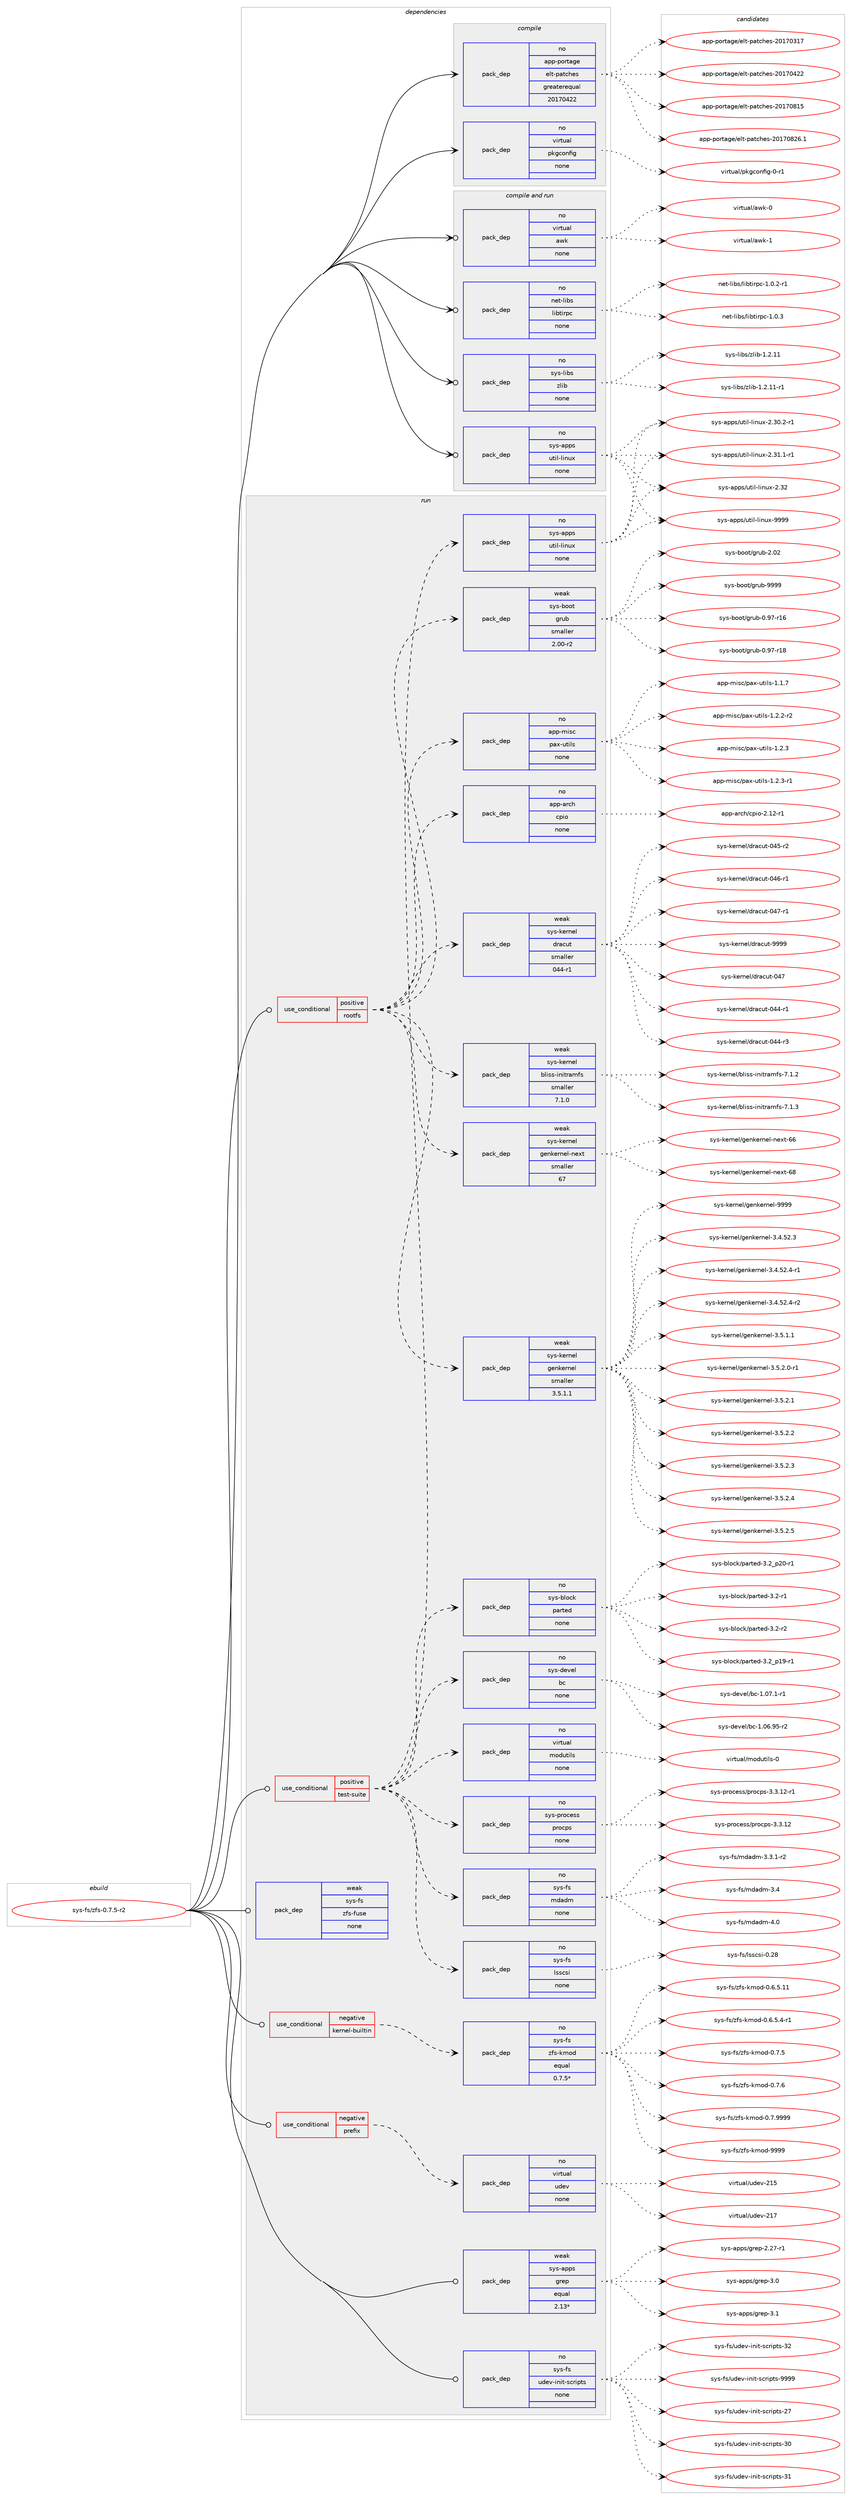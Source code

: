 digraph prolog {

# *************
# Graph options
# *************

newrank=true;
concentrate=true;
compound=true;
graph [rankdir=LR,fontname=Helvetica,fontsize=10,ranksep=1.5];#, ranksep=2.5, nodesep=0.2];
edge  [arrowhead=vee];
node  [fontname=Helvetica,fontsize=10];

# **********
# The ebuild
# **********

subgraph cluster_leftcol {
color=gray;
rank=same;
label=<<i>ebuild</i>>;
id [label="sys-fs/zfs-0.7.5-r2", color=red, width=4, href="../sys-fs/zfs-0.7.5-r2.svg"];
}

# ****************
# The dependencies
# ****************

subgraph cluster_midcol {
color=gray;
label=<<i>dependencies</i>>;
subgraph cluster_compile {
fillcolor="#eeeeee";
style=filled;
label=<<i>compile</i>>;
subgraph pack5871 {
dependency6584 [label=<<TABLE BORDER="0" CELLBORDER="1" CELLSPACING="0" CELLPADDING="4" WIDTH="220"><TR><TD ROWSPAN="6" CELLPADDING="30">pack_dep</TD></TR><TR><TD WIDTH="110">no</TD></TR><TR><TD>app-portage</TD></TR><TR><TD>elt-patches</TD></TR><TR><TD>greaterequal</TD></TR><TR><TD>20170422</TD></TR></TABLE>>, shape=none, color=blue];
}
id:e -> dependency6584:w [weight=20,style="solid",arrowhead="vee"];
subgraph pack5872 {
dependency6585 [label=<<TABLE BORDER="0" CELLBORDER="1" CELLSPACING="0" CELLPADDING="4" WIDTH="220"><TR><TD ROWSPAN="6" CELLPADDING="30">pack_dep</TD></TR><TR><TD WIDTH="110">no</TD></TR><TR><TD>virtual</TD></TR><TR><TD>pkgconfig</TD></TR><TR><TD>none</TD></TR><TR><TD></TD></TR></TABLE>>, shape=none, color=blue];
}
id:e -> dependency6585:w [weight=20,style="solid",arrowhead="vee"];
}
subgraph cluster_compileandrun {
fillcolor="#eeeeee";
style=filled;
label=<<i>compile and run</i>>;
subgraph pack5873 {
dependency6586 [label=<<TABLE BORDER="0" CELLBORDER="1" CELLSPACING="0" CELLPADDING="4" WIDTH="220"><TR><TD ROWSPAN="6" CELLPADDING="30">pack_dep</TD></TR><TR><TD WIDTH="110">no</TD></TR><TR><TD>net-libs</TD></TR><TR><TD>libtirpc</TD></TR><TR><TD>none</TD></TR><TR><TD></TD></TR></TABLE>>, shape=none, color=blue];
}
id:e -> dependency6586:w [weight=20,style="solid",arrowhead="odotvee"];
subgraph pack5874 {
dependency6587 [label=<<TABLE BORDER="0" CELLBORDER="1" CELLSPACING="0" CELLPADDING="4" WIDTH="220"><TR><TD ROWSPAN="6" CELLPADDING="30">pack_dep</TD></TR><TR><TD WIDTH="110">no</TD></TR><TR><TD>sys-apps</TD></TR><TR><TD>util-linux</TD></TR><TR><TD>none</TD></TR><TR><TD></TD></TR></TABLE>>, shape=none, color=blue];
}
id:e -> dependency6587:w [weight=20,style="solid",arrowhead="odotvee"];
subgraph pack5875 {
dependency6588 [label=<<TABLE BORDER="0" CELLBORDER="1" CELLSPACING="0" CELLPADDING="4" WIDTH="220"><TR><TD ROWSPAN="6" CELLPADDING="30">pack_dep</TD></TR><TR><TD WIDTH="110">no</TD></TR><TR><TD>sys-libs</TD></TR><TR><TD>zlib</TD></TR><TR><TD>none</TD></TR><TR><TD></TD></TR></TABLE>>, shape=none, color=blue];
}
id:e -> dependency6588:w [weight=20,style="solid",arrowhead="odotvee"];
subgraph pack5876 {
dependency6589 [label=<<TABLE BORDER="0" CELLBORDER="1" CELLSPACING="0" CELLPADDING="4" WIDTH="220"><TR><TD ROWSPAN="6" CELLPADDING="30">pack_dep</TD></TR><TR><TD WIDTH="110">no</TD></TR><TR><TD>virtual</TD></TR><TR><TD>awk</TD></TR><TR><TD>none</TD></TR><TR><TD></TD></TR></TABLE>>, shape=none, color=blue];
}
id:e -> dependency6589:w [weight=20,style="solid",arrowhead="odotvee"];
}
subgraph cluster_run {
fillcolor="#eeeeee";
style=filled;
label=<<i>run</i>>;
subgraph cond664 {
dependency6590 [label=<<TABLE BORDER="0" CELLBORDER="1" CELLSPACING="0" CELLPADDING="4"><TR><TD ROWSPAN="3" CELLPADDING="10">use_conditional</TD></TR><TR><TD>negative</TD></TR><TR><TD>kernel-builtin</TD></TR></TABLE>>, shape=none, color=red];
subgraph pack5877 {
dependency6591 [label=<<TABLE BORDER="0" CELLBORDER="1" CELLSPACING="0" CELLPADDING="4" WIDTH="220"><TR><TD ROWSPAN="6" CELLPADDING="30">pack_dep</TD></TR><TR><TD WIDTH="110">no</TD></TR><TR><TD>sys-fs</TD></TR><TR><TD>zfs-kmod</TD></TR><TR><TD>equal</TD></TR><TR><TD>0.7.5*</TD></TR></TABLE>>, shape=none, color=blue];
}
dependency6590:e -> dependency6591:w [weight=20,style="dashed",arrowhead="vee"];
}
id:e -> dependency6590:w [weight=20,style="solid",arrowhead="odot"];
subgraph cond665 {
dependency6592 [label=<<TABLE BORDER="0" CELLBORDER="1" CELLSPACING="0" CELLPADDING="4"><TR><TD ROWSPAN="3" CELLPADDING="10">use_conditional</TD></TR><TR><TD>negative</TD></TR><TR><TD>prefix</TD></TR></TABLE>>, shape=none, color=red];
subgraph pack5878 {
dependency6593 [label=<<TABLE BORDER="0" CELLBORDER="1" CELLSPACING="0" CELLPADDING="4" WIDTH="220"><TR><TD ROWSPAN="6" CELLPADDING="30">pack_dep</TD></TR><TR><TD WIDTH="110">no</TD></TR><TR><TD>virtual</TD></TR><TR><TD>udev</TD></TR><TR><TD>none</TD></TR><TR><TD></TD></TR></TABLE>>, shape=none, color=blue];
}
dependency6592:e -> dependency6593:w [weight=20,style="dashed",arrowhead="vee"];
}
id:e -> dependency6592:w [weight=20,style="solid",arrowhead="odot"];
subgraph cond666 {
dependency6594 [label=<<TABLE BORDER="0" CELLBORDER="1" CELLSPACING="0" CELLPADDING="4"><TR><TD ROWSPAN="3" CELLPADDING="10">use_conditional</TD></TR><TR><TD>positive</TD></TR><TR><TD>rootfs</TD></TR></TABLE>>, shape=none, color=red];
subgraph pack5879 {
dependency6595 [label=<<TABLE BORDER="0" CELLBORDER="1" CELLSPACING="0" CELLPADDING="4" WIDTH="220"><TR><TD ROWSPAN="6" CELLPADDING="30">pack_dep</TD></TR><TR><TD WIDTH="110">no</TD></TR><TR><TD>app-arch</TD></TR><TR><TD>cpio</TD></TR><TR><TD>none</TD></TR><TR><TD></TD></TR></TABLE>>, shape=none, color=blue];
}
dependency6594:e -> dependency6595:w [weight=20,style="dashed",arrowhead="vee"];
subgraph pack5880 {
dependency6596 [label=<<TABLE BORDER="0" CELLBORDER="1" CELLSPACING="0" CELLPADDING="4" WIDTH="220"><TR><TD ROWSPAN="6" CELLPADDING="30">pack_dep</TD></TR><TR><TD WIDTH="110">no</TD></TR><TR><TD>app-misc</TD></TR><TR><TD>pax-utils</TD></TR><TR><TD>none</TD></TR><TR><TD></TD></TR></TABLE>>, shape=none, color=blue];
}
dependency6594:e -> dependency6596:w [weight=20,style="dashed",arrowhead="vee"];
subgraph pack5881 {
dependency6597 [label=<<TABLE BORDER="0" CELLBORDER="1" CELLSPACING="0" CELLPADDING="4" WIDTH="220"><TR><TD ROWSPAN="6" CELLPADDING="30">pack_dep</TD></TR><TR><TD WIDTH="110">weak</TD></TR><TR><TD>sys-boot</TD></TR><TR><TD>grub</TD></TR><TR><TD>smaller</TD></TR><TR><TD>2.00-r2</TD></TR></TABLE>>, shape=none, color=blue];
}
dependency6594:e -> dependency6597:w [weight=20,style="dashed",arrowhead="vee"];
subgraph pack5882 {
dependency6598 [label=<<TABLE BORDER="0" CELLBORDER="1" CELLSPACING="0" CELLPADDING="4" WIDTH="220"><TR><TD ROWSPAN="6" CELLPADDING="30">pack_dep</TD></TR><TR><TD WIDTH="110">weak</TD></TR><TR><TD>sys-kernel</TD></TR><TR><TD>genkernel</TD></TR><TR><TD>smaller</TD></TR><TR><TD>3.5.1.1</TD></TR></TABLE>>, shape=none, color=blue];
}
dependency6594:e -> dependency6598:w [weight=20,style="dashed",arrowhead="vee"];
subgraph pack5883 {
dependency6599 [label=<<TABLE BORDER="0" CELLBORDER="1" CELLSPACING="0" CELLPADDING="4" WIDTH="220"><TR><TD ROWSPAN="6" CELLPADDING="30">pack_dep</TD></TR><TR><TD WIDTH="110">weak</TD></TR><TR><TD>sys-kernel</TD></TR><TR><TD>genkernel-next</TD></TR><TR><TD>smaller</TD></TR><TR><TD>67</TD></TR></TABLE>>, shape=none, color=blue];
}
dependency6594:e -> dependency6599:w [weight=20,style="dashed",arrowhead="vee"];
subgraph pack5884 {
dependency6600 [label=<<TABLE BORDER="0" CELLBORDER="1" CELLSPACING="0" CELLPADDING="4" WIDTH="220"><TR><TD ROWSPAN="6" CELLPADDING="30">pack_dep</TD></TR><TR><TD WIDTH="110">weak</TD></TR><TR><TD>sys-kernel</TD></TR><TR><TD>bliss-initramfs</TD></TR><TR><TD>smaller</TD></TR><TR><TD>7.1.0</TD></TR></TABLE>>, shape=none, color=blue];
}
dependency6594:e -> dependency6600:w [weight=20,style="dashed",arrowhead="vee"];
subgraph pack5885 {
dependency6601 [label=<<TABLE BORDER="0" CELLBORDER="1" CELLSPACING="0" CELLPADDING="4" WIDTH="220"><TR><TD ROWSPAN="6" CELLPADDING="30">pack_dep</TD></TR><TR><TD WIDTH="110">weak</TD></TR><TR><TD>sys-kernel</TD></TR><TR><TD>dracut</TD></TR><TR><TD>smaller</TD></TR><TR><TD>044-r1</TD></TR></TABLE>>, shape=none, color=blue];
}
dependency6594:e -> dependency6601:w [weight=20,style="dashed",arrowhead="vee"];
}
id:e -> dependency6594:w [weight=20,style="solid",arrowhead="odot"];
subgraph cond667 {
dependency6602 [label=<<TABLE BORDER="0" CELLBORDER="1" CELLSPACING="0" CELLPADDING="4"><TR><TD ROWSPAN="3" CELLPADDING="10">use_conditional</TD></TR><TR><TD>positive</TD></TR><TR><TD>test-suite</TD></TR></TABLE>>, shape=none, color=red];
subgraph pack5886 {
dependency6603 [label=<<TABLE BORDER="0" CELLBORDER="1" CELLSPACING="0" CELLPADDING="4" WIDTH="220"><TR><TD ROWSPAN="6" CELLPADDING="30">pack_dep</TD></TR><TR><TD WIDTH="110">no</TD></TR><TR><TD>sys-apps</TD></TR><TR><TD>util-linux</TD></TR><TR><TD>none</TD></TR><TR><TD></TD></TR></TABLE>>, shape=none, color=blue];
}
dependency6602:e -> dependency6603:w [weight=20,style="dashed",arrowhead="vee"];
subgraph pack5887 {
dependency6604 [label=<<TABLE BORDER="0" CELLBORDER="1" CELLSPACING="0" CELLPADDING="4" WIDTH="220"><TR><TD ROWSPAN="6" CELLPADDING="30">pack_dep</TD></TR><TR><TD WIDTH="110">no</TD></TR><TR><TD>sys-devel</TD></TR><TR><TD>bc</TD></TR><TR><TD>none</TD></TR><TR><TD></TD></TR></TABLE>>, shape=none, color=blue];
}
dependency6602:e -> dependency6604:w [weight=20,style="dashed",arrowhead="vee"];
subgraph pack5888 {
dependency6605 [label=<<TABLE BORDER="0" CELLBORDER="1" CELLSPACING="0" CELLPADDING="4" WIDTH="220"><TR><TD ROWSPAN="6" CELLPADDING="30">pack_dep</TD></TR><TR><TD WIDTH="110">no</TD></TR><TR><TD>sys-block</TD></TR><TR><TD>parted</TD></TR><TR><TD>none</TD></TR><TR><TD></TD></TR></TABLE>>, shape=none, color=blue];
}
dependency6602:e -> dependency6605:w [weight=20,style="dashed",arrowhead="vee"];
subgraph pack5889 {
dependency6606 [label=<<TABLE BORDER="0" CELLBORDER="1" CELLSPACING="0" CELLPADDING="4" WIDTH="220"><TR><TD ROWSPAN="6" CELLPADDING="30">pack_dep</TD></TR><TR><TD WIDTH="110">no</TD></TR><TR><TD>sys-fs</TD></TR><TR><TD>lsscsi</TD></TR><TR><TD>none</TD></TR><TR><TD></TD></TR></TABLE>>, shape=none, color=blue];
}
dependency6602:e -> dependency6606:w [weight=20,style="dashed",arrowhead="vee"];
subgraph pack5890 {
dependency6607 [label=<<TABLE BORDER="0" CELLBORDER="1" CELLSPACING="0" CELLPADDING="4" WIDTH="220"><TR><TD ROWSPAN="6" CELLPADDING="30">pack_dep</TD></TR><TR><TD WIDTH="110">no</TD></TR><TR><TD>sys-fs</TD></TR><TR><TD>mdadm</TD></TR><TR><TD>none</TD></TR><TR><TD></TD></TR></TABLE>>, shape=none, color=blue];
}
dependency6602:e -> dependency6607:w [weight=20,style="dashed",arrowhead="vee"];
subgraph pack5891 {
dependency6608 [label=<<TABLE BORDER="0" CELLBORDER="1" CELLSPACING="0" CELLPADDING="4" WIDTH="220"><TR><TD ROWSPAN="6" CELLPADDING="30">pack_dep</TD></TR><TR><TD WIDTH="110">no</TD></TR><TR><TD>sys-process</TD></TR><TR><TD>procps</TD></TR><TR><TD>none</TD></TR><TR><TD></TD></TR></TABLE>>, shape=none, color=blue];
}
dependency6602:e -> dependency6608:w [weight=20,style="dashed",arrowhead="vee"];
subgraph pack5892 {
dependency6609 [label=<<TABLE BORDER="0" CELLBORDER="1" CELLSPACING="0" CELLPADDING="4" WIDTH="220"><TR><TD ROWSPAN="6" CELLPADDING="30">pack_dep</TD></TR><TR><TD WIDTH="110">no</TD></TR><TR><TD>virtual</TD></TR><TR><TD>modutils</TD></TR><TR><TD>none</TD></TR><TR><TD></TD></TR></TABLE>>, shape=none, color=blue];
}
dependency6602:e -> dependency6609:w [weight=20,style="dashed",arrowhead="vee"];
}
id:e -> dependency6602:w [weight=20,style="solid",arrowhead="odot"];
subgraph pack5893 {
dependency6610 [label=<<TABLE BORDER="0" CELLBORDER="1" CELLSPACING="0" CELLPADDING="4" WIDTH="220"><TR><TD ROWSPAN="6" CELLPADDING="30">pack_dep</TD></TR><TR><TD WIDTH="110">no</TD></TR><TR><TD>sys-fs</TD></TR><TR><TD>udev-init-scripts</TD></TR><TR><TD>none</TD></TR><TR><TD></TD></TR></TABLE>>, shape=none, color=blue];
}
id:e -> dependency6610:w [weight=20,style="solid",arrowhead="odot"];
subgraph pack5894 {
dependency6611 [label=<<TABLE BORDER="0" CELLBORDER="1" CELLSPACING="0" CELLPADDING="4" WIDTH="220"><TR><TD ROWSPAN="6" CELLPADDING="30">pack_dep</TD></TR><TR><TD WIDTH="110">weak</TD></TR><TR><TD>sys-apps</TD></TR><TR><TD>grep</TD></TR><TR><TD>equal</TD></TR><TR><TD>2.13*</TD></TR></TABLE>>, shape=none, color=blue];
}
id:e -> dependency6611:w [weight=20,style="solid",arrowhead="odot"];
subgraph pack5895 {
dependency6612 [label=<<TABLE BORDER="0" CELLBORDER="1" CELLSPACING="0" CELLPADDING="4" WIDTH="220"><TR><TD ROWSPAN="6" CELLPADDING="30">pack_dep</TD></TR><TR><TD WIDTH="110">weak</TD></TR><TR><TD>sys-fs</TD></TR><TR><TD>zfs-fuse</TD></TR><TR><TD>none</TD></TR><TR><TD></TD></TR></TABLE>>, shape=none, color=blue];
}
id:e -> dependency6612:w [weight=20,style="solid",arrowhead="odot"];
}
}

# **************
# The candidates
# **************

subgraph cluster_choices {
rank=same;
color=gray;
label=<<i>candidates</i>>;

subgraph choice5871 {
color=black;
nodesep=1;
choice97112112451121111141169710310147101108116451129711699104101115455048495548514955 [label="app-portage/elt-patches-20170317", color=red, width=4,href="../app-portage/elt-patches-20170317.svg"];
choice97112112451121111141169710310147101108116451129711699104101115455048495548525050 [label="app-portage/elt-patches-20170422", color=red, width=4,href="../app-portage/elt-patches-20170422.svg"];
choice97112112451121111141169710310147101108116451129711699104101115455048495548564953 [label="app-portage/elt-patches-20170815", color=red, width=4,href="../app-portage/elt-patches-20170815.svg"];
choice971121124511211111411697103101471011081164511297116991041011154550484955485650544649 [label="app-portage/elt-patches-20170826.1", color=red, width=4,href="../app-portage/elt-patches-20170826.1.svg"];
dependency6584:e -> choice97112112451121111141169710310147101108116451129711699104101115455048495548514955:w [style=dotted,weight="100"];
dependency6584:e -> choice97112112451121111141169710310147101108116451129711699104101115455048495548525050:w [style=dotted,weight="100"];
dependency6584:e -> choice97112112451121111141169710310147101108116451129711699104101115455048495548564953:w [style=dotted,weight="100"];
dependency6584:e -> choice971121124511211111411697103101471011081164511297116991041011154550484955485650544649:w [style=dotted,weight="100"];
}
subgraph choice5872 {
color=black;
nodesep=1;
choice11810511411611797108471121071039911111010210510345484511449 [label="virtual/pkgconfig-0-r1", color=red, width=4,href="../virtual/pkgconfig-0-r1.svg"];
dependency6585:e -> choice11810511411611797108471121071039911111010210510345484511449:w [style=dotted,weight="100"];
}
subgraph choice5873 {
color=black;
nodesep=1;
choice11010111645108105981154710810598116105114112994549464846504511449 [label="net-libs/libtirpc-1.0.2-r1", color=red, width=4,href="../net-libs/libtirpc-1.0.2-r1.svg"];
choice1101011164510810598115471081059811610511411299454946484651 [label="net-libs/libtirpc-1.0.3", color=red, width=4,href="../net-libs/libtirpc-1.0.3.svg"];
dependency6586:e -> choice11010111645108105981154710810598116105114112994549464846504511449:w [style=dotted,weight="100"];
dependency6586:e -> choice1101011164510810598115471081059811610511411299454946484651:w [style=dotted,weight="100"];
}
subgraph choice5874 {
color=black;
nodesep=1;
choice11512111545971121121154711711610510845108105110117120455046514846504511449 [label="sys-apps/util-linux-2.30.2-r1", color=red, width=4,href="../sys-apps/util-linux-2.30.2-r1.svg"];
choice11512111545971121121154711711610510845108105110117120455046514946494511449 [label="sys-apps/util-linux-2.31.1-r1", color=red, width=4,href="../sys-apps/util-linux-2.31.1-r1.svg"];
choice115121115459711211211547117116105108451081051101171204550465150 [label="sys-apps/util-linux-2.32", color=red, width=4,href="../sys-apps/util-linux-2.32.svg"];
choice115121115459711211211547117116105108451081051101171204557575757 [label="sys-apps/util-linux-9999", color=red, width=4,href="../sys-apps/util-linux-9999.svg"];
dependency6587:e -> choice11512111545971121121154711711610510845108105110117120455046514846504511449:w [style=dotted,weight="100"];
dependency6587:e -> choice11512111545971121121154711711610510845108105110117120455046514946494511449:w [style=dotted,weight="100"];
dependency6587:e -> choice115121115459711211211547117116105108451081051101171204550465150:w [style=dotted,weight="100"];
dependency6587:e -> choice115121115459711211211547117116105108451081051101171204557575757:w [style=dotted,weight="100"];
}
subgraph choice5875 {
color=black;
nodesep=1;
choice1151211154510810598115471221081059845494650464949 [label="sys-libs/zlib-1.2.11", color=red, width=4,href="../sys-libs/zlib-1.2.11.svg"];
choice11512111545108105981154712210810598454946504649494511449 [label="sys-libs/zlib-1.2.11-r1", color=red, width=4,href="../sys-libs/zlib-1.2.11-r1.svg"];
dependency6588:e -> choice1151211154510810598115471221081059845494650464949:w [style=dotted,weight="100"];
dependency6588:e -> choice11512111545108105981154712210810598454946504649494511449:w [style=dotted,weight="100"];
}
subgraph choice5876 {
color=black;
nodesep=1;
choice1181051141161179710847971191074548 [label="virtual/awk-0", color=red, width=4,href="../virtual/awk-0.svg"];
choice1181051141161179710847971191074549 [label="virtual/awk-1", color=red, width=4,href="../virtual/awk-1.svg"];
dependency6589:e -> choice1181051141161179710847971191074548:w [style=dotted,weight="100"];
dependency6589:e -> choice1181051141161179710847971191074549:w [style=dotted,weight="100"];
}
subgraph choice5877 {
color=black;
nodesep=1;
choice115121115451021154712210211545107109111100454846544653464949 [label="sys-fs/zfs-kmod-0.6.5.11", color=red, width=4,href="../sys-fs/zfs-kmod-0.6.5.11.svg"];
choice11512111545102115471221021154510710911110045484654465346524511449 [label="sys-fs/zfs-kmod-0.6.5.4-r1", color=red, width=4,href="../sys-fs/zfs-kmod-0.6.5.4-r1.svg"];
choice115121115451021154712210211545107109111100454846554653 [label="sys-fs/zfs-kmod-0.7.5", color=red, width=4,href="../sys-fs/zfs-kmod-0.7.5.svg"];
choice115121115451021154712210211545107109111100454846554654 [label="sys-fs/zfs-kmod-0.7.6", color=red, width=4,href="../sys-fs/zfs-kmod-0.7.6.svg"];
choice115121115451021154712210211545107109111100454846554657575757 [label="sys-fs/zfs-kmod-0.7.9999", color=red, width=4,href="../sys-fs/zfs-kmod-0.7.9999.svg"];
choice1151211154510211547122102115451071091111004557575757 [label="sys-fs/zfs-kmod-9999", color=red, width=4,href="../sys-fs/zfs-kmod-9999.svg"];
dependency6591:e -> choice115121115451021154712210211545107109111100454846544653464949:w [style=dotted,weight="100"];
dependency6591:e -> choice11512111545102115471221021154510710911110045484654465346524511449:w [style=dotted,weight="100"];
dependency6591:e -> choice115121115451021154712210211545107109111100454846554653:w [style=dotted,weight="100"];
dependency6591:e -> choice115121115451021154712210211545107109111100454846554654:w [style=dotted,weight="100"];
dependency6591:e -> choice115121115451021154712210211545107109111100454846554657575757:w [style=dotted,weight="100"];
dependency6591:e -> choice1151211154510211547122102115451071091111004557575757:w [style=dotted,weight="100"];
}
subgraph choice5878 {
color=black;
nodesep=1;
choice118105114116117971084711710010111845504953 [label="virtual/udev-215", color=red, width=4,href="../virtual/udev-215.svg"];
choice118105114116117971084711710010111845504955 [label="virtual/udev-217", color=red, width=4,href="../virtual/udev-217.svg"];
dependency6593:e -> choice118105114116117971084711710010111845504953:w [style=dotted,weight="100"];
dependency6593:e -> choice118105114116117971084711710010111845504955:w [style=dotted,weight="100"];
}
subgraph choice5879 {
color=black;
nodesep=1;
choice97112112459711499104479911210511145504649504511449 [label="app-arch/cpio-2.12-r1", color=red, width=4,href="../app-arch/cpio-2.12-r1.svg"];
dependency6595:e -> choice97112112459711499104479911210511145504649504511449:w [style=dotted,weight="100"];
}
subgraph choice5880 {
color=black;
nodesep=1;
choice971121124510910511599471129712045117116105108115454946494655 [label="app-misc/pax-utils-1.1.7", color=red, width=4,href="../app-misc/pax-utils-1.1.7.svg"];
choice9711211245109105115994711297120451171161051081154549465046504511450 [label="app-misc/pax-utils-1.2.2-r2", color=red, width=4,href="../app-misc/pax-utils-1.2.2-r2.svg"];
choice971121124510910511599471129712045117116105108115454946504651 [label="app-misc/pax-utils-1.2.3", color=red, width=4,href="../app-misc/pax-utils-1.2.3.svg"];
choice9711211245109105115994711297120451171161051081154549465046514511449 [label="app-misc/pax-utils-1.2.3-r1", color=red, width=4,href="../app-misc/pax-utils-1.2.3-r1.svg"];
dependency6596:e -> choice971121124510910511599471129712045117116105108115454946494655:w [style=dotted,weight="100"];
dependency6596:e -> choice9711211245109105115994711297120451171161051081154549465046504511450:w [style=dotted,weight="100"];
dependency6596:e -> choice971121124510910511599471129712045117116105108115454946504651:w [style=dotted,weight="100"];
dependency6596:e -> choice9711211245109105115994711297120451171161051081154549465046514511449:w [style=dotted,weight="100"];
}
subgraph choice5881 {
color=black;
nodesep=1;
choice115121115459811111111647103114117984548465755451144954 [label="sys-boot/grub-0.97-r16", color=red, width=4,href="../sys-boot/grub-0.97-r16.svg"];
choice115121115459811111111647103114117984548465755451144956 [label="sys-boot/grub-0.97-r18", color=red, width=4,href="../sys-boot/grub-0.97-r18.svg"];
choice115121115459811111111647103114117984550464850 [label="sys-boot/grub-2.02", color=red, width=4,href="../sys-boot/grub-2.02.svg"];
choice115121115459811111111647103114117984557575757 [label="sys-boot/grub-9999", color=red, width=4,href="../sys-boot/grub-9999.svg"];
dependency6597:e -> choice115121115459811111111647103114117984548465755451144954:w [style=dotted,weight="100"];
dependency6597:e -> choice115121115459811111111647103114117984548465755451144956:w [style=dotted,weight="100"];
dependency6597:e -> choice115121115459811111111647103114117984550464850:w [style=dotted,weight="100"];
dependency6597:e -> choice115121115459811111111647103114117984557575757:w [style=dotted,weight="100"];
}
subgraph choice5882 {
color=black;
nodesep=1;
choice1151211154510710111411010110847103101110107101114110101108455146524653504651 [label="sys-kernel/genkernel-3.4.52.3", color=red, width=4,href="../sys-kernel/genkernel-3.4.52.3.svg"];
choice11512111545107101114110101108471031011101071011141101011084551465246535046524511449 [label="sys-kernel/genkernel-3.4.52.4-r1", color=red, width=4,href="../sys-kernel/genkernel-3.4.52.4-r1.svg"];
choice11512111545107101114110101108471031011101071011141101011084551465246535046524511450 [label="sys-kernel/genkernel-3.4.52.4-r2", color=red, width=4,href="../sys-kernel/genkernel-3.4.52.4-r2.svg"];
choice11512111545107101114110101108471031011101071011141101011084551465346494649 [label="sys-kernel/genkernel-3.5.1.1", color=red, width=4,href="../sys-kernel/genkernel-3.5.1.1.svg"];
choice115121115451071011141101011084710310111010710111411010110845514653465046484511449 [label="sys-kernel/genkernel-3.5.2.0-r1", color=red, width=4,href="../sys-kernel/genkernel-3.5.2.0-r1.svg"];
choice11512111545107101114110101108471031011101071011141101011084551465346504649 [label="sys-kernel/genkernel-3.5.2.1", color=red, width=4,href="../sys-kernel/genkernel-3.5.2.1.svg"];
choice11512111545107101114110101108471031011101071011141101011084551465346504650 [label="sys-kernel/genkernel-3.5.2.2", color=red, width=4,href="../sys-kernel/genkernel-3.5.2.2.svg"];
choice11512111545107101114110101108471031011101071011141101011084551465346504651 [label="sys-kernel/genkernel-3.5.2.3", color=red, width=4,href="../sys-kernel/genkernel-3.5.2.3.svg"];
choice11512111545107101114110101108471031011101071011141101011084551465346504652 [label="sys-kernel/genkernel-3.5.2.4", color=red, width=4,href="../sys-kernel/genkernel-3.5.2.4.svg"];
choice11512111545107101114110101108471031011101071011141101011084551465346504653 [label="sys-kernel/genkernel-3.5.2.5", color=red, width=4,href="../sys-kernel/genkernel-3.5.2.5.svg"];
choice11512111545107101114110101108471031011101071011141101011084557575757 [label="sys-kernel/genkernel-9999", color=red, width=4,href="../sys-kernel/genkernel-9999.svg"];
dependency6598:e -> choice1151211154510710111411010110847103101110107101114110101108455146524653504651:w [style=dotted,weight="100"];
dependency6598:e -> choice11512111545107101114110101108471031011101071011141101011084551465246535046524511449:w [style=dotted,weight="100"];
dependency6598:e -> choice11512111545107101114110101108471031011101071011141101011084551465246535046524511450:w [style=dotted,weight="100"];
dependency6598:e -> choice11512111545107101114110101108471031011101071011141101011084551465346494649:w [style=dotted,weight="100"];
dependency6598:e -> choice115121115451071011141101011084710310111010710111411010110845514653465046484511449:w [style=dotted,weight="100"];
dependency6598:e -> choice11512111545107101114110101108471031011101071011141101011084551465346504649:w [style=dotted,weight="100"];
dependency6598:e -> choice11512111545107101114110101108471031011101071011141101011084551465346504650:w [style=dotted,weight="100"];
dependency6598:e -> choice11512111545107101114110101108471031011101071011141101011084551465346504651:w [style=dotted,weight="100"];
dependency6598:e -> choice11512111545107101114110101108471031011101071011141101011084551465346504652:w [style=dotted,weight="100"];
dependency6598:e -> choice11512111545107101114110101108471031011101071011141101011084551465346504653:w [style=dotted,weight="100"];
dependency6598:e -> choice11512111545107101114110101108471031011101071011141101011084557575757:w [style=dotted,weight="100"];
}
subgraph choice5883 {
color=black;
nodesep=1;
choice115121115451071011141101011084710310111010710111411010110845110101120116455454 [label="sys-kernel/genkernel-next-66", color=red, width=4,href="../sys-kernel/genkernel-next-66.svg"];
choice115121115451071011141101011084710310111010710111411010110845110101120116455456 [label="sys-kernel/genkernel-next-68", color=red, width=4,href="../sys-kernel/genkernel-next-68.svg"];
dependency6599:e -> choice115121115451071011141101011084710310111010710111411010110845110101120116455454:w [style=dotted,weight="100"];
dependency6599:e -> choice115121115451071011141101011084710310111010710111411010110845110101120116455456:w [style=dotted,weight="100"];
}
subgraph choice5884 {
color=black;
nodesep=1;
choice1151211154510710111411010110847981081051151154510511010511611497109102115455546494650 [label="sys-kernel/bliss-initramfs-7.1.2", color=red, width=4,href="../sys-kernel/bliss-initramfs-7.1.2.svg"];
choice1151211154510710111411010110847981081051151154510511010511611497109102115455546494651 [label="sys-kernel/bliss-initramfs-7.1.3", color=red, width=4,href="../sys-kernel/bliss-initramfs-7.1.3.svg"];
dependency6600:e -> choice1151211154510710111411010110847981081051151154510511010511611497109102115455546494650:w [style=dotted,weight="100"];
dependency6600:e -> choice1151211154510710111411010110847981081051151154510511010511611497109102115455546494651:w [style=dotted,weight="100"];
}
subgraph choice5885 {
color=black;
nodesep=1;
choice1151211154510710111411010110847100114979911711645485255 [label="sys-kernel/dracut-047", color=red, width=4,href="../sys-kernel/dracut-047.svg"];
choice11512111545107101114110101108471001149799117116454852524511449 [label="sys-kernel/dracut-044-r1", color=red, width=4,href="../sys-kernel/dracut-044-r1.svg"];
choice11512111545107101114110101108471001149799117116454852524511451 [label="sys-kernel/dracut-044-r3", color=red, width=4,href="../sys-kernel/dracut-044-r3.svg"];
choice11512111545107101114110101108471001149799117116454852534511450 [label="sys-kernel/dracut-045-r2", color=red, width=4,href="../sys-kernel/dracut-045-r2.svg"];
choice11512111545107101114110101108471001149799117116454852544511449 [label="sys-kernel/dracut-046-r1", color=red, width=4,href="../sys-kernel/dracut-046-r1.svg"];
choice11512111545107101114110101108471001149799117116454852554511449 [label="sys-kernel/dracut-047-r1", color=red, width=4,href="../sys-kernel/dracut-047-r1.svg"];
choice115121115451071011141101011084710011497991171164557575757 [label="sys-kernel/dracut-9999", color=red, width=4,href="../sys-kernel/dracut-9999.svg"];
dependency6601:e -> choice1151211154510710111411010110847100114979911711645485255:w [style=dotted,weight="100"];
dependency6601:e -> choice11512111545107101114110101108471001149799117116454852524511449:w [style=dotted,weight="100"];
dependency6601:e -> choice11512111545107101114110101108471001149799117116454852524511451:w [style=dotted,weight="100"];
dependency6601:e -> choice11512111545107101114110101108471001149799117116454852534511450:w [style=dotted,weight="100"];
dependency6601:e -> choice11512111545107101114110101108471001149799117116454852544511449:w [style=dotted,weight="100"];
dependency6601:e -> choice11512111545107101114110101108471001149799117116454852554511449:w [style=dotted,weight="100"];
dependency6601:e -> choice115121115451071011141101011084710011497991171164557575757:w [style=dotted,weight="100"];
}
subgraph choice5886 {
color=black;
nodesep=1;
choice11512111545971121121154711711610510845108105110117120455046514846504511449 [label="sys-apps/util-linux-2.30.2-r1", color=red, width=4,href="../sys-apps/util-linux-2.30.2-r1.svg"];
choice11512111545971121121154711711610510845108105110117120455046514946494511449 [label="sys-apps/util-linux-2.31.1-r1", color=red, width=4,href="../sys-apps/util-linux-2.31.1-r1.svg"];
choice115121115459711211211547117116105108451081051101171204550465150 [label="sys-apps/util-linux-2.32", color=red, width=4,href="../sys-apps/util-linux-2.32.svg"];
choice115121115459711211211547117116105108451081051101171204557575757 [label="sys-apps/util-linux-9999", color=red, width=4,href="../sys-apps/util-linux-9999.svg"];
dependency6603:e -> choice11512111545971121121154711711610510845108105110117120455046514846504511449:w [style=dotted,weight="100"];
dependency6603:e -> choice11512111545971121121154711711610510845108105110117120455046514946494511449:w [style=dotted,weight="100"];
dependency6603:e -> choice115121115459711211211547117116105108451081051101171204550465150:w [style=dotted,weight="100"];
dependency6603:e -> choice115121115459711211211547117116105108451081051101171204557575757:w [style=dotted,weight="100"];
}
subgraph choice5887 {
color=black;
nodesep=1;
choice1151211154510010111810110847989945494648544657534511450 [label="sys-devel/bc-1.06.95-r2", color=red, width=4,href="../sys-devel/bc-1.06.95-r2.svg"];
choice11512111545100101118101108479899454946485546494511449 [label="sys-devel/bc-1.07.1-r1", color=red, width=4,href="../sys-devel/bc-1.07.1-r1.svg"];
dependency6604:e -> choice1151211154510010111810110847989945494648544657534511450:w [style=dotted,weight="100"];
dependency6604:e -> choice11512111545100101118101108479899454946485546494511449:w [style=dotted,weight="100"];
}
subgraph choice5888 {
color=black;
nodesep=1;
choice1151211154598108111991074711297114116101100455146504511449 [label="sys-block/parted-3.2-r1", color=red, width=4,href="../sys-block/parted-3.2-r1.svg"];
choice1151211154598108111991074711297114116101100455146504511450 [label="sys-block/parted-3.2-r2", color=red, width=4,href="../sys-block/parted-3.2-r2.svg"];
choice1151211154598108111991074711297114116101100455146509511249574511449 [label="sys-block/parted-3.2_p19-r1", color=red, width=4,href="../sys-block/parted-3.2_p19-r1.svg"];
choice1151211154598108111991074711297114116101100455146509511250484511449 [label="sys-block/parted-3.2_p20-r1", color=red, width=4,href="../sys-block/parted-3.2_p20-r1.svg"];
dependency6605:e -> choice1151211154598108111991074711297114116101100455146504511449:w [style=dotted,weight="100"];
dependency6605:e -> choice1151211154598108111991074711297114116101100455146504511450:w [style=dotted,weight="100"];
dependency6605:e -> choice1151211154598108111991074711297114116101100455146509511249574511449:w [style=dotted,weight="100"];
dependency6605:e -> choice1151211154598108111991074711297114116101100455146509511250484511449:w [style=dotted,weight="100"];
}
subgraph choice5889 {
color=black;
nodesep=1;
choice1151211154510211547108115115991151054548465056 [label="sys-fs/lsscsi-0.28", color=red, width=4,href="../sys-fs/lsscsi-0.28.svg"];
dependency6606:e -> choice1151211154510211547108115115991151054548465056:w [style=dotted,weight="100"];
}
subgraph choice5890 {
color=black;
nodesep=1;
choice1151211154510211547109100971001094551465146494511450 [label="sys-fs/mdadm-3.3.1-r2", color=red, width=4,href="../sys-fs/mdadm-3.3.1-r2.svg"];
choice11512111545102115471091009710010945514652 [label="sys-fs/mdadm-3.4", color=red, width=4,href="../sys-fs/mdadm-3.4.svg"];
choice11512111545102115471091009710010945524648 [label="sys-fs/mdadm-4.0", color=red, width=4,href="../sys-fs/mdadm-4.0.svg"];
dependency6607:e -> choice1151211154510211547109100971001094551465146494511450:w [style=dotted,weight="100"];
dependency6607:e -> choice11512111545102115471091009710010945514652:w [style=dotted,weight="100"];
dependency6607:e -> choice11512111545102115471091009710010945524648:w [style=dotted,weight="100"];
}
subgraph choice5891 {
color=black;
nodesep=1;
choice1151211154511211411199101115115471121141119911211545514651464950 [label="sys-process/procps-3.3.12", color=red, width=4,href="../sys-process/procps-3.3.12.svg"];
choice11512111545112114111991011151154711211411199112115455146514649504511449 [label="sys-process/procps-3.3.12-r1", color=red, width=4,href="../sys-process/procps-3.3.12-r1.svg"];
dependency6608:e -> choice1151211154511211411199101115115471121141119911211545514651464950:w [style=dotted,weight="100"];
dependency6608:e -> choice11512111545112114111991011151154711211411199112115455146514649504511449:w [style=dotted,weight="100"];
}
subgraph choice5892 {
color=black;
nodesep=1;
choice11810511411611797108471091111001171161051081154548 [label="virtual/modutils-0", color=red, width=4,href="../virtual/modutils-0.svg"];
dependency6609:e -> choice11810511411611797108471091111001171161051081154548:w [style=dotted,weight="100"];
}
subgraph choice5893 {
color=black;
nodesep=1;
choice1151211154510211547117100101118451051101051164511599114105112116115455055 [label="sys-fs/udev-init-scripts-27", color=red, width=4,href="../sys-fs/udev-init-scripts-27.svg"];
choice1151211154510211547117100101118451051101051164511599114105112116115455148 [label="sys-fs/udev-init-scripts-30", color=red, width=4,href="../sys-fs/udev-init-scripts-30.svg"];
choice1151211154510211547117100101118451051101051164511599114105112116115455149 [label="sys-fs/udev-init-scripts-31", color=red, width=4,href="../sys-fs/udev-init-scripts-31.svg"];
choice1151211154510211547117100101118451051101051164511599114105112116115455150 [label="sys-fs/udev-init-scripts-32", color=red, width=4,href="../sys-fs/udev-init-scripts-32.svg"];
choice11512111545102115471171001011184510511010511645115991141051121161154557575757 [label="sys-fs/udev-init-scripts-9999", color=red, width=4,href="../sys-fs/udev-init-scripts-9999.svg"];
dependency6610:e -> choice1151211154510211547117100101118451051101051164511599114105112116115455055:w [style=dotted,weight="100"];
dependency6610:e -> choice1151211154510211547117100101118451051101051164511599114105112116115455148:w [style=dotted,weight="100"];
dependency6610:e -> choice1151211154510211547117100101118451051101051164511599114105112116115455149:w [style=dotted,weight="100"];
dependency6610:e -> choice1151211154510211547117100101118451051101051164511599114105112116115455150:w [style=dotted,weight="100"];
dependency6610:e -> choice11512111545102115471171001011184510511010511645115991141051121161154557575757:w [style=dotted,weight="100"];
}
subgraph choice5894 {
color=black;
nodesep=1;
choice11512111545971121121154710311410111245504650554511449 [label="sys-apps/grep-2.27-r1", color=red, width=4,href="../sys-apps/grep-2.27-r1.svg"];
choice11512111545971121121154710311410111245514648 [label="sys-apps/grep-3.0", color=red, width=4,href="../sys-apps/grep-3.0.svg"];
choice11512111545971121121154710311410111245514649 [label="sys-apps/grep-3.1", color=red, width=4,href="../sys-apps/grep-3.1.svg"];
dependency6611:e -> choice11512111545971121121154710311410111245504650554511449:w [style=dotted,weight="100"];
dependency6611:e -> choice11512111545971121121154710311410111245514648:w [style=dotted,weight="100"];
dependency6611:e -> choice11512111545971121121154710311410111245514649:w [style=dotted,weight="100"];
}
subgraph choice5895 {
color=black;
nodesep=1;
}
}

}
